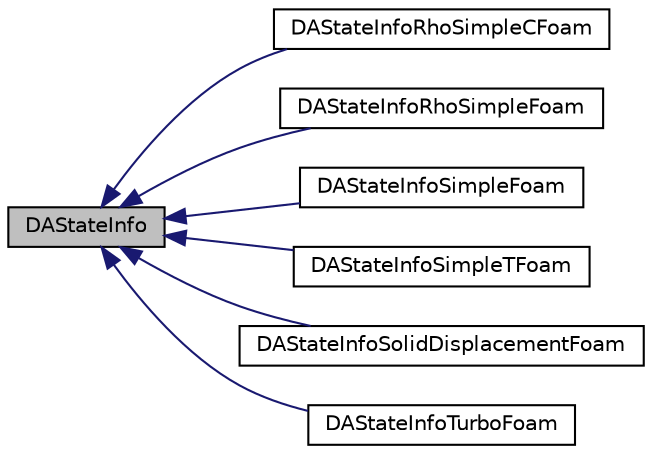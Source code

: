 digraph "DAStateInfo"
{
  bgcolor="transparent";
  edge [fontname="Helvetica",fontsize="10",labelfontname="Helvetica",labelfontsize="10"];
  node [fontname="Helvetica",fontsize="10",shape=record];
  rankdir="LR";
  Node0 [label="DAStateInfo",height=0.2,width=0.4,color="black", fillcolor="grey75", style="filled", fontcolor="black"];
  Node0 -> Node1 [dir="back",color="midnightblue",fontsize="10",style="solid",fontname="Helvetica"];
  Node1 [label="DAStateInfoRhoSimpleCFoam",height=0.2,width=0.4,color="black",URL="$classFoam_1_1DAStateInfoRhoSimpleCFoam.html"];
  Node0 -> Node2 [dir="back",color="midnightblue",fontsize="10",style="solid",fontname="Helvetica"];
  Node2 [label="DAStateInfoRhoSimpleFoam",height=0.2,width=0.4,color="black",URL="$classFoam_1_1DAStateInfoRhoSimpleFoam.html"];
  Node0 -> Node3 [dir="back",color="midnightblue",fontsize="10",style="solid",fontname="Helvetica"];
  Node3 [label="DAStateInfoSimpleFoam",height=0.2,width=0.4,color="black",URL="$classFoam_1_1DAStateInfoSimpleFoam.html"];
  Node0 -> Node4 [dir="back",color="midnightblue",fontsize="10",style="solid",fontname="Helvetica"];
  Node4 [label="DAStateInfoSimpleTFoam",height=0.2,width=0.4,color="black",URL="$classFoam_1_1DAStateInfoSimpleTFoam.html"];
  Node0 -> Node5 [dir="back",color="midnightblue",fontsize="10",style="solid",fontname="Helvetica"];
  Node5 [label="DAStateInfoSolidDisplacementFoam",height=0.2,width=0.4,color="black",URL="$classFoam_1_1DAStateInfoSolidDisplacementFoam.html"];
  Node0 -> Node6 [dir="back",color="midnightblue",fontsize="10",style="solid",fontname="Helvetica"];
  Node6 [label="DAStateInfoTurboFoam",height=0.2,width=0.4,color="black",URL="$classFoam_1_1DAStateInfoTurboFoam.html"];
}
